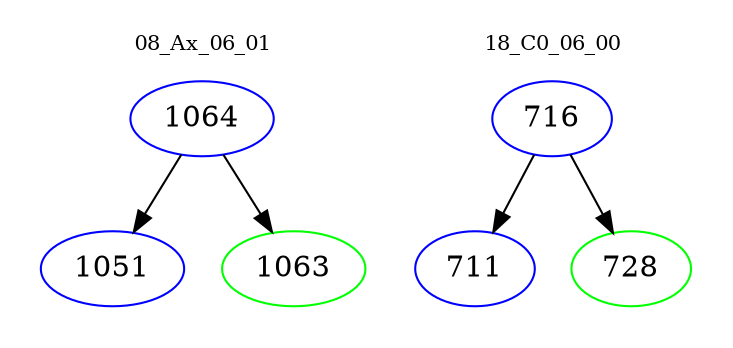 digraph{
subgraph cluster_0 {
color = white
label = "08_Ax_06_01";
fontsize=10;
T0_1064 [label="1064", color="blue"]
T0_1064 -> T0_1051 [color="black"]
T0_1051 [label="1051", color="blue"]
T0_1064 -> T0_1063 [color="black"]
T0_1063 [label="1063", color="green"]
}
subgraph cluster_1 {
color = white
label = "18_C0_06_00";
fontsize=10;
T1_716 [label="716", color="blue"]
T1_716 -> T1_711 [color="black"]
T1_711 [label="711", color="blue"]
T1_716 -> T1_728 [color="black"]
T1_728 [label="728", color="green"]
}
}
